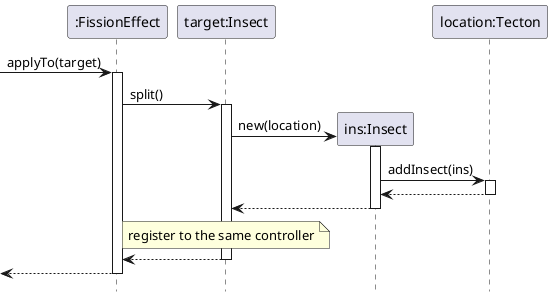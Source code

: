 @startuml FissionEffect/application
hide footbox

participant ":FissionEffect" as effect
participant "target:Insect" as target
participant "ins:Insect" as ins
participant "location:Tecton" as location

-> effect : applyTo(target)
activate effect

effect -> target : split()
activate target
    create ins
    target -> ins : new(location)
    activate ins
        ins -> location : addInsect(ins)
        activate location
        return
    return
    note over target : register to the same controller
return

<-- effect
deactivate effect
@enduml